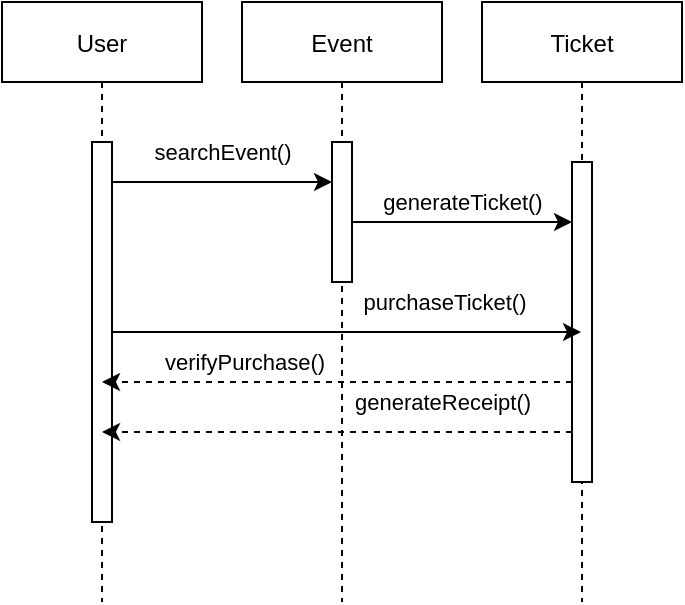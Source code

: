 <mxfile version="20.3.7" type="device"><diagram id="kgpKYQtTHZ0yAKxKKP6v" name="Page-1"><mxGraphModel dx="299" dy="573" grid="1" gridSize="10" guides="1" tooltips="1" connect="1" arrows="1" fold="1" page="1" pageScale="1" pageWidth="850" pageHeight="1100" math="0" shadow="0"><root><mxCell id="0"/><mxCell id="1" parent="0"/><mxCell id="BzRg5TsOCqmxkuKiS5YN-1" value="User" style="shape=umlLifeline;perimeter=lifelinePerimeter;container=1;collapsible=0;recursiveResize=0;rounded=0;shadow=0;strokeWidth=1;" parent="1" vertex="1"><mxGeometry x="250" y="400" width="100" height="300" as="geometry"/></mxCell><mxCell id="BzRg5TsOCqmxkuKiS5YN-2" value="" style="points=[];perimeter=orthogonalPerimeter;rounded=0;shadow=0;strokeWidth=1;" parent="BzRg5TsOCqmxkuKiS5YN-1" vertex="1"><mxGeometry x="45" y="70" width="10" height="190" as="geometry"/></mxCell><mxCell id="BzRg5TsOCqmxkuKiS5YN-7" value="Ticket" style="shape=umlLifeline;perimeter=lifelinePerimeter;container=1;collapsible=0;recursiveResize=0;rounded=0;shadow=0;strokeWidth=1;" parent="1" vertex="1"><mxGeometry x="490" y="400" width="100" height="300" as="geometry"/></mxCell><mxCell id="BzRg5TsOCqmxkuKiS5YN-8" value="" style="points=[];perimeter=orthogonalPerimeter;rounded=0;shadow=0;strokeWidth=1;" parent="BzRg5TsOCqmxkuKiS5YN-7" vertex="1"><mxGeometry x="45" y="80" width="10" height="160" as="geometry"/></mxCell><mxCell id="2eeycq0ptE_5pyaOZFTn-1" value="Event" style="shape=umlLifeline;perimeter=lifelinePerimeter;container=1;collapsible=0;recursiveResize=0;rounded=0;shadow=0;strokeWidth=1;" parent="1" vertex="1"><mxGeometry x="370" y="400" width="100" height="300" as="geometry"/></mxCell><mxCell id="2eeycq0ptE_5pyaOZFTn-2" value="" style="points=[];perimeter=orthogonalPerimeter;rounded=0;shadow=0;strokeWidth=1;" parent="2eeycq0ptE_5pyaOZFTn-1" vertex="1"><mxGeometry x="45" y="70" width="10" height="70" as="geometry"/></mxCell><mxCell id="2eeycq0ptE_5pyaOZFTn-3" value="" style="edgeStyle=orthogonalEdgeStyle;rounded=0;orthogonalLoop=1;jettySize=auto;html=1;" parent="1" source="BzRg5TsOCqmxkuKiS5YN-2" target="2eeycq0ptE_5pyaOZFTn-2" edge="1"><mxGeometry relative="1" as="geometry"><Array as="points"><mxPoint x="360" y="490"/><mxPoint x="360" y="490"/></Array></mxGeometry></mxCell><mxCell id="2eeycq0ptE_5pyaOZFTn-4" value="searchEvent()" style="edgeLabel;html=1;align=center;verticalAlign=middle;resizable=0;points=[];" parent="2eeycq0ptE_5pyaOZFTn-3" vertex="1" connectable="0"><mxGeometry x="-0.257" relative="1" as="geometry"><mxPoint x="14" y="-15" as="offset"/></mxGeometry></mxCell><mxCell id="2eeycq0ptE_5pyaOZFTn-5" value="" style="edgeStyle=orthogonalEdgeStyle;rounded=0;orthogonalLoop=1;jettySize=auto;html=1;" parent="1" source="2eeycq0ptE_5pyaOZFTn-2" target="BzRg5TsOCqmxkuKiS5YN-8" edge="1"><mxGeometry relative="1" as="geometry"><Array as="points"><mxPoint x="460" y="510"/><mxPoint x="460" y="510"/></Array></mxGeometry></mxCell><mxCell id="2eeycq0ptE_5pyaOZFTn-6" value="generateTicket()" style="edgeLabel;html=1;align=center;verticalAlign=middle;resizable=0;points=[];" parent="2eeycq0ptE_5pyaOZFTn-5" vertex="1" connectable="0"><mxGeometry x="-0.243" y="-2" relative="1" as="geometry"><mxPoint x="13" y="-12" as="offset"/></mxGeometry></mxCell><mxCell id="2eeycq0ptE_5pyaOZFTn-11" value="" style="edgeStyle=orthogonalEdgeStyle;rounded=0;orthogonalLoop=1;jettySize=auto;html=1;" parent="1" source="BzRg5TsOCqmxkuKiS5YN-2" target="BzRg5TsOCqmxkuKiS5YN-7" edge="1"><mxGeometry relative="1" as="geometry"><Array as="points"><mxPoint x="470" y="565"/><mxPoint x="470" y="565"/></Array></mxGeometry></mxCell><mxCell id="2eeycq0ptE_5pyaOZFTn-12" value="purchaseTicket()" style="edgeLabel;html=1;align=center;verticalAlign=middle;resizable=0;points=[];" parent="2eeycq0ptE_5pyaOZFTn-11" vertex="1" connectable="0"><mxGeometry x="0.3" y="-3" relative="1" as="geometry"><mxPoint x="13" y="-18" as="offset"/></mxGeometry></mxCell><mxCell id="22NaUi6wd5X2THp4F7fQ-1" value="" style="edgeStyle=orthogonalEdgeStyle;rounded=0;orthogonalLoop=1;jettySize=auto;html=1;dashed=1;" edge="1" parent="1" source="BzRg5TsOCqmxkuKiS5YN-8" target="BzRg5TsOCqmxkuKiS5YN-1"><mxGeometry relative="1" as="geometry"><Array as="points"><mxPoint x="370" y="590"/><mxPoint x="370" y="590"/></Array></mxGeometry></mxCell><mxCell id="22NaUi6wd5X2THp4F7fQ-2" value="verifyPurchase()" style="edgeLabel;html=1;align=center;verticalAlign=middle;resizable=0;points=[];" vertex="1" connectable="0" parent="22NaUi6wd5X2THp4F7fQ-1"><mxGeometry x="0.316" y="-3" relative="1" as="geometry"><mxPoint x="-10" y="-7" as="offset"/></mxGeometry></mxCell><mxCell id="22NaUi6wd5X2THp4F7fQ-4" value="" style="edgeStyle=orthogonalEdgeStyle;rounded=0;orthogonalLoop=1;jettySize=auto;html=1;dashed=1;entryX=0.5;entryY=0.763;entryDx=0;entryDy=0;entryPerimeter=0;" edge="1" parent="1" source="BzRg5TsOCqmxkuKiS5YN-8" target="BzRg5TsOCqmxkuKiS5YN-2"><mxGeometry relative="1" as="geometry"><Array as="points"><mxPoint x="430" y="615"/><mxPoint x="430" y="615"/></Array></mxGeometry></mxCell><mxCell id="22NaUi6wd5X2THp4F7fQ-5" value="generateReceipt()" style="edgeLabel;html=1;align=center;verticalAlign=middle;resizable=0;points=[];" vertex="1" connectable="0" parent="22NaUi6wd5X2THp4F7fQ-4"><mxGeometry x="-0.256" y="1" relative="1" as="geometry"><mxPoint x="22" y="-16" as="offset"/></mxGeometry></mxCell></root></mxGraphModel></diagram></mxfile>
